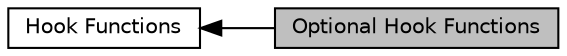 digraph "Optional Hook Functions"
{
  edge [fontname="Helvetica",fontsize="10",labelfontname="Helvetica",labelfontsize="10"];
  node [fontname="Helvetica",fontsize="10",shape=box];
  rankdir=LR;
  Node1 [label="Optional Hook Functions",height=0.2,width=0.4,color="black", fillcolor="grey75", style="filled", fontcolor="black",tooltip=" "];
  Node2 [label="Hook Functions",height=0.2,width=0.4,color="black", fillcolor="white", style="filled",URL="$group___a_p_r___util___hook.html",tooltip=" "];
  Node2->Node1 [shape=plaintext, dir="back", style="solid"];
}
